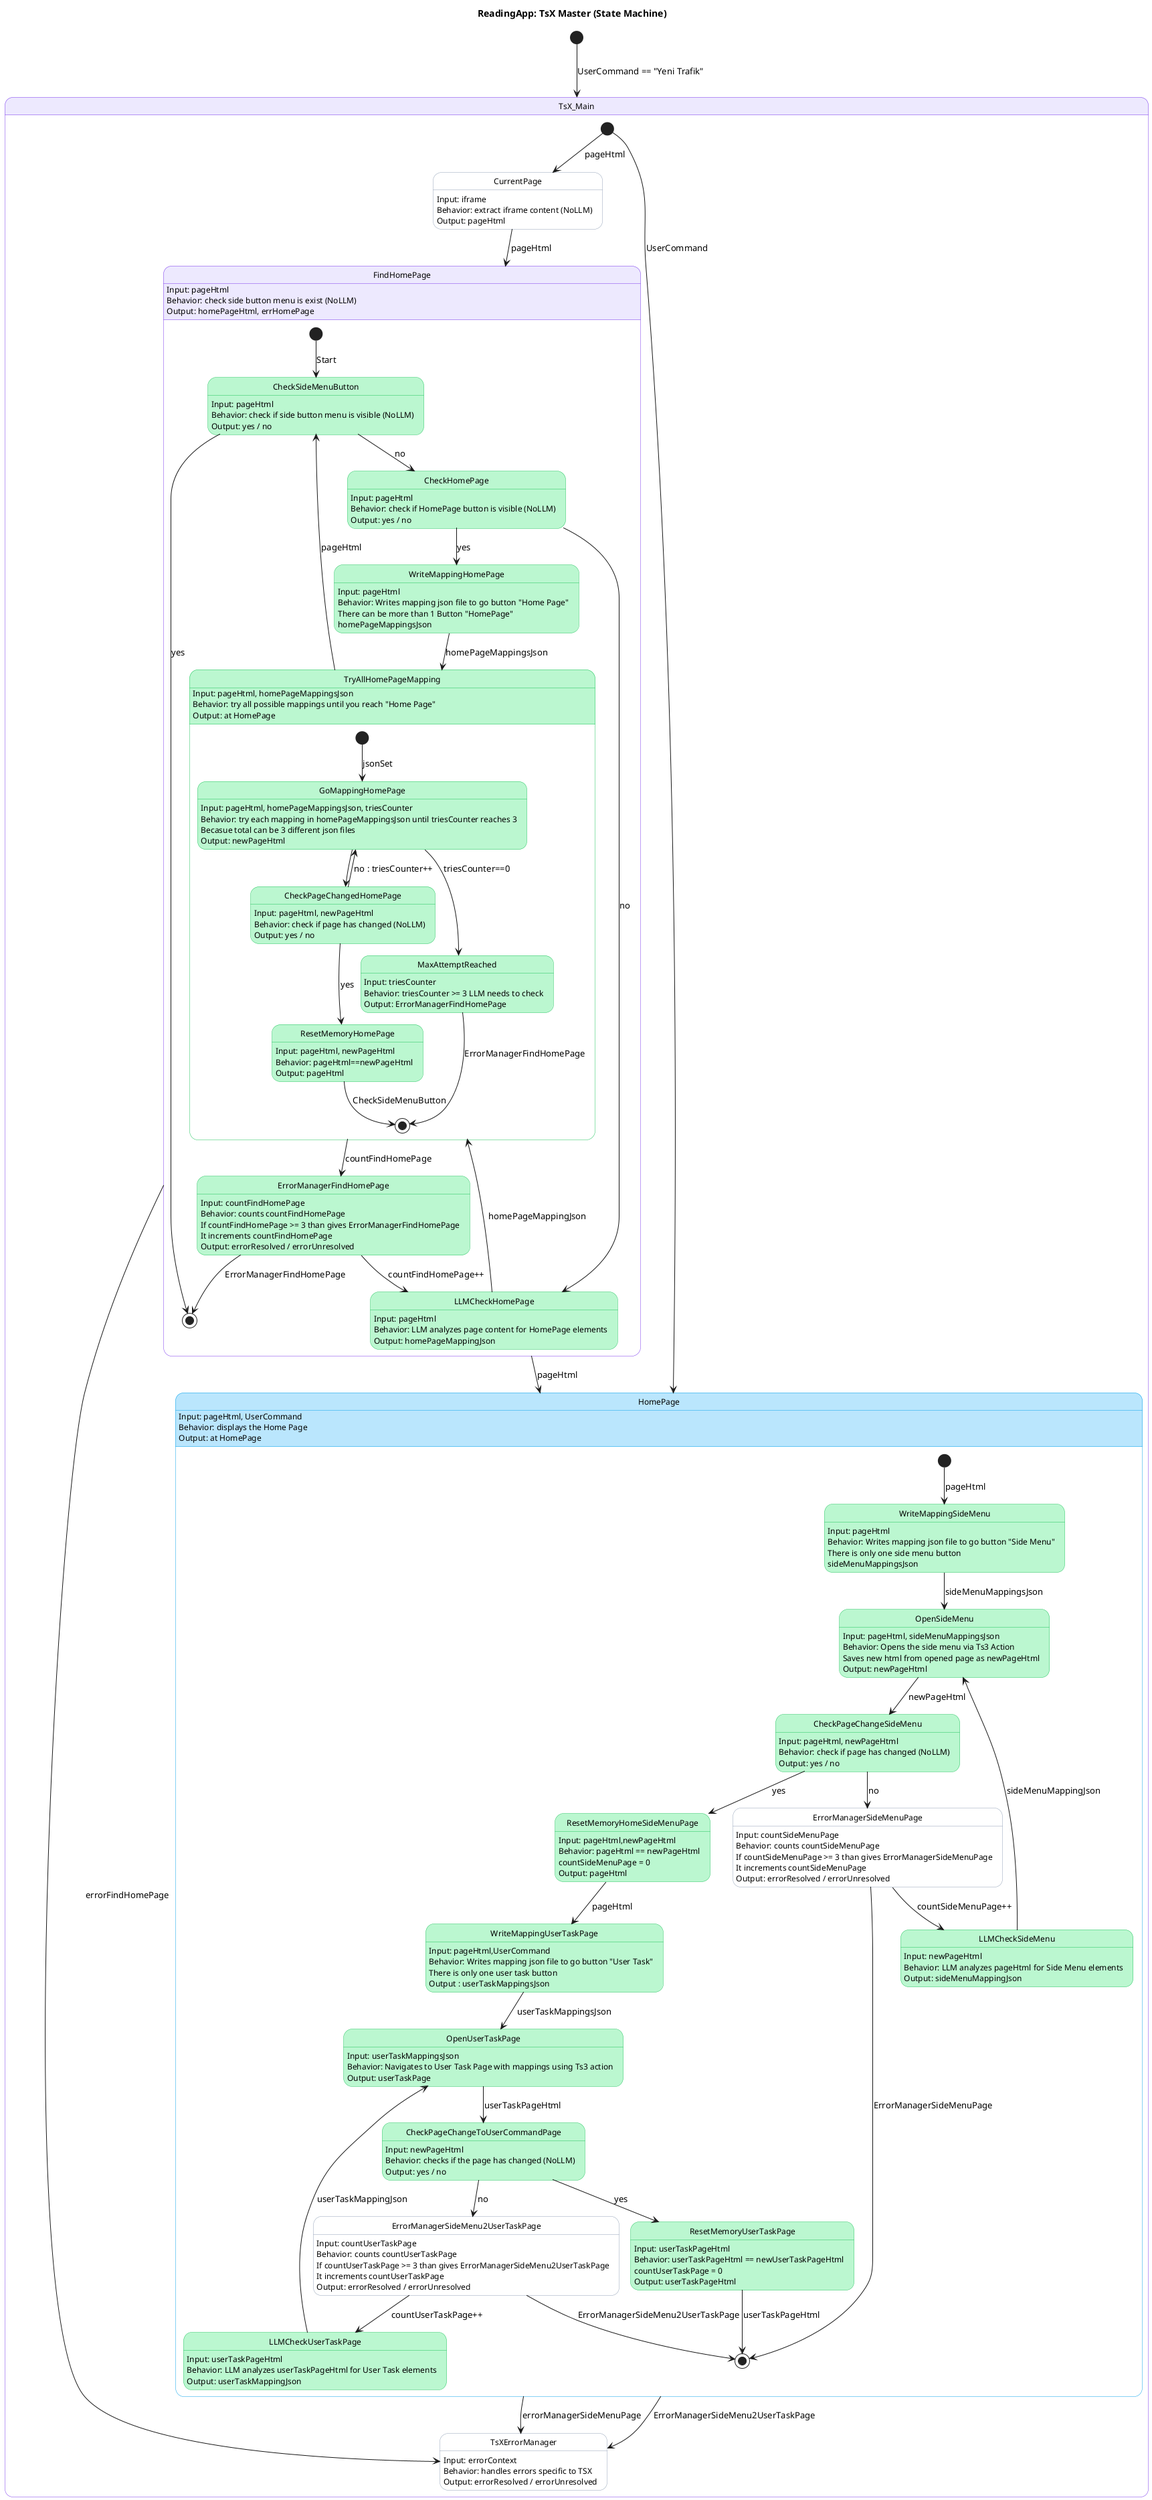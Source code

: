 @startuml
title ReadingApp: TsX Master (State Machine)

skinparam defaultFontName "Segoe UI"
skinparam state {
  BackgroundColor White
  BorderColor #94a3b8
  FontSize 12
}

skinparam state {
  BackgroundColor<<capture>> #dbeafe
  BorderColor<<capture>> #2563eb
  BackgroundColor<<analyze>> #ccfbf1
  BorderColor<<analyze>> #14b8a6
  BackgroundColor<<write>> #dcfce7
  BorderColor<<write>> #16a34a
  BackgroundColor<<navigate>> #ede9fe
  BorderColor<<navigate>> #7c3aed
  BackgroundColor<<classify>> #ccfbf1
  BorderColor<<classify>> #14b8a6
  BackgroundColor<<map>> #dcfce7
  BorderColor<<map>> #16a34a
  BackgroundColor<<fill>> #ede9fe
  BorderColor<<fill>> #7c3aed
  BackgroundColor<<diff>> #f1f5f9
  BorderColor<<diff>> #64748b
  BackgroundColor<<detect>> #fee2e2
  BorderColor<<detect>> #ef4444
  BackgroundColor<<function>> #bbf7d0
  BorderColor<<function>> #22c55e
  BackgroundColor<<view>> #bae6fd
  BorderColor<<view>> #0ea5e9
}


[*]--> TsX_Main : UserCommand == "Yeni Trafik"

state TsX_Main <<navigate>> {

  [*] --> CurrentPage : pageHtml
  [*] --> HomePage : UserCommand

  state CurrentPage <<input>> {
    CurrentPage : Input: iframe 
    CurrentPage : Behavior: extract iframe content (NoLLM)
    CurrentPage : Output: pageHtml
  }

  CurrentPage --> FindHomePage : pageHtml

  state FindHomePage <<navigate>> {
    

    

    FindHomePage : Input: pageHtml
    FindHomePage : Behavior: check side button menu is exist (NoLLM)
    FindHomePage : Output: homePageHtml, errHomePage 
      
    


    [*] --> CheckSideMenuButton : Start

    state CheckSideMenuButton <<function>> {
      CheckSideMenuButton : Input: pageHtml
      CheckSideMenuButton : Behavior: check if side button menu is visible (NoLLM)
      CheckSideMenuButton : Output: yes / no
    }

    CheckSideMenuButton --> [*] : yes
    CheckSideMenuButton --> CheckHomePage : no

    state CheckHomePage <<function>> {
      CheckHomePage : Input: pageHtml
      CheckHomePage : Behavior: check if HomePage button is visible (NoLLM)
      CheckHomePage : Output: yes / no
    }

    CheckHomePage --> WriteMappingHomePage : yes 
    CheckHomePage --> LLMCheckHomePage : no 

    state WriteMappingHomePage <<function>> {
      WriteMappingHomePage : Input: pageHtml
      WriteMappingHomePage : Behavior: Writes mapping json file to go button "Home Page"
      WriteMappingHomePage : There can be more than 1 Button "HomePage"
      WriteMappingHomePage : homePageMappingsJson
    }

    WriteMappingHomePage --> TryAllHomePageMapping : homePageMappingsJson

    state TryAllHomePageMapping <<function>> {
      TryAllHomePageMapping : Input: pageHtml, homePageMappingsJson
      TryAllHomePageMapping : Behavior: try all possible mappings until you reach "Home Page"
      TryAllHomePageMapping : Output: at HomePage

      [*] --> GoMappingHomePage : jsonSet

      state GoMappingHomePage <<function>> {
        GoMappingHomePage : Input: pageHtml, homePageMappingsJson, triesCounter
        GoMappingHomePage : Behavior: try each mapping in homePageMappingsJson until triesCounter reaches 3
        GoMappingHomePage : Becasue total can be 3 different json files
        GoMappingHomePage : Output: newPageHtml
      }

      GoMappingHomePage --> CheckPageChangedHomePage 

      state CheckPageChangedHomePage <<function>> {
        CheckPageChangedHomePage : Input: pageHtml, newPageHtml
        CheckPageChangedHomePage : Behavior: check if page has changed (NoLLM)
        CheckPageChangedHomePage : Output: yes / no
      }

      CheckPageChangedHomePage --> ResetMemoryHomePage : yes
      CheckPageChangedHomePage --> GoMappingHomePage : no : triesCounter++


      state ResetMemoryHomePage <<function>> {
        ResetMemoryHomePage : Input: pageHtml, newPageHtml
        ResetMemoryHomePage : Behavior: pageHtml==newPageHtml
        ResetMemoryHomePage : Output: pageHtml
      }

      GoMappingHomePage --> MaxAttemptReached : triesCounter==0
      state MaxAttemptReached <<function>> {
        MaxAttemptReached : Input: triesCounter
        MaxAttemptReached : Behavior: triesCounter >= 3 LLM needs to check
        MaxAttemptReached : Output: ErrorManagerFindHomePage
      }

      MaxAttemptReached --> [*] : ErrorManagerFindHomePage
      ResetMemoryHomePage --> [*] : CheckSideMenuButton
    }

    TryAllHomePageMapping --> ErrorManagerFindHomePage : countFindHomePage
    TryAllHomePageMapping --> CheckSideMenuButton :pageHtml

    state ErrorManagerFindHomePage <<function>> {
      ErrorManagerFindHomePage : Input: countFindHomePage
      ErrorManagerFindHomePage : Behavior: counts countFindHomePage
      ErrorManagerFindHomePage : If countFindHomePage >= 3 than gives ErrorManagerFindHomePage
      ErrorManagerFindHomePage : It increments countFindHomePage
      ErrorManagerFindHomePage : Output: errorResolved / errorUnresolved
    }

    ErrorManagerFindHomePage --> LLMCheckHomePage : countFindHomePage++
    ErrorManagerFindHomePage --> [*] : ErrorManagerFindHomePage

    state LLMCheckHomePage <<function>> {
      LLMCheckHomePage : Input: pageHtml
      LLMCheckHomePage : Behavior: LLM analyzes page content for HomePage elements
      LLMCheckHomePage : Output: homePageMappingJson
    }

    LLMCheckHomePage -->TryAllHomePageMapping : homePageMappingJson
  }

  FindHomePage --> HomePage : pageHtml
  FindHomePage --> TsXErrorManager : errorFindHomePage

  state HomePage <<view>> {
    HomePage : Input: pageHtml, UserCommand
    HomePage : Behavior: displays the Home Page
    HomePage : Output: at HomePage

    [*] --> WriteMappingSideMenu :pageHtml

    state WriteMappingSideMenu <<function>> {
      WriteMappingSideMenu : Input: pageHtml
      WriteMappingSideMenu : Behavior: Writes mapping json file to go button "Side Menu"
      WriteMappingSideMenu : There is only one side menu button
      WriteMappingSideMenu : sideMenuMappingsJson
    }

    WriteMappingSideMenu --> OpenSideMenu : sideMenuMappingsJson
    state OpenSideMenu <<function>> {
      OpenSideMenu : Input: pageHtml, sideMenuMappingsJson
      OpenSideMenu : Behavior: Opens the side menu via Ts3 Action
      OpenSideMenu : Saves new html from opened page as newPageHtml
      OpenSideMenu : Output: newPageHtml
    }

    OpenSideMenu --> CheckPageChangeSideMenu : newPageHtml

    state CheckPageChangeSideMenu <<function>> {
      CheckPageChangeSideMenu : Input: pageHtml, newPageHtml
      CheckPageChangeSideMenu : Behavior: check if page has changed (NoLLM)
      CheckPageChangeSideMenu : Output: yes / no
    }

    CheckPageChangeSideMenu --> ErrorManagerSideMenuPage : no
    CheckPageChangeSideMenu --> ResetMemoryHomeSideMenuPage : yes

    ErrorManagerSideMenuPage --> LLMCheckSideMenu : countSideMenuPage++
    ErrorManagerSideMenuPage --> [*] : ErrorManagerSideMenuPage

    state LLMCheckSideMenu <<function>> {
      LLMCheckSideMenu : Input: newPageHtml
      LLMCheckSideMenu : Behavior: LLM analyzes pageHtml for Side Menu elements
      LLMCheckSideMenu : Output: sideMenuMappingJson
    }

    LLMCheckSideMenu --> OpenSideMenu : sideMenuMappingJson
    state ErrorManagerSideMenuPage <<error>> {
      ErrorManagerSideMenuPage : Input: countSideMenuPage
      ErrorManagerSideMenuPage : Behavior: counts countSideMenuPage
      ErrorManagerSideMenuPage : If countSideMenuPage >= 3 than gives ErrorManagerSideMenuPage
      ErrorManagerSideMenuPage : It increments countSideMenuPage
      ErrorManagerSideMenuPage : Output: errorResolved / errorUnresolved
    }

    state ResetMemoryHomeSideMenuPage <<function>> {
      ResetMemoryHomeSideMenuPage : Input: pageHtml,newPageHtml
      ResetMemoryHomeSideMenuPage : Behavior: pageHtml == newPageHtml
      ResetMemoryHomeSideMenuPage : countSideMenuPage = 0
      ResetMemoryHomeSideMenuPage : Output: pageHtml
    }

    ResetMemoryHomeSideMenuPage --> WriteMappingUserTaskPage : pageHtml

    state WriteMappingUserTaskPage <<function>> {
      WriteMappingUserTaskPage : Input: pageHtml,UserCommand
      WriteMappingUserTaskPage : Behavior: Writes mapping json file to go button "User Task"
      WriteMappingUserTaskPage : There is only one user task button
      WriteMappingUserTaskPage : Output : userTaskMappingsJson
    }

    WriteMappingUserTaskPage --> OpenUserTaskPage : userTaskMappingsJson
    
    state OpenUserTaskPage <<function>> {
      OpenUserTaskPage : Input: userTaskMappingsJson
      OpenUserTaskPage : Behavior: Navigates to User Task Page with mappings using Ts3 action
      OpenUserTaskPage : Output: userTaskPage
    }

    OpenUserTaskPage --> CheckPageChangeToUserCommandPage : userTaskPageHtml

    state CheckPageChangeToUserCommandPage <<function>> {
      CheckPageChangeToUserCommandPage : Input: newPageHtml
      CheckPageChangeToUserCommandPage : Behavior: checks if the page has changed (NoLLM)
      CheckPageChangeToUserCommandPage : Output: yes / no
    }

    CheckPageChangeToUserCommandPage --> ErrorManagerSideMenu2UserTaskPage : no
    CheckPageChangeToUserCommandPage --> ResetMemoryUserTaskPage : yes

    state ErrorManagerSideMenu2UserTaskPage <<error>> {
      ErrorManagerSideMenu2UserTaskPage : Input: countUserTaskPage
      ErrorManagerSideMenu2UserTaskPage : Behavior: counts countUserTaskPage
      ErrorManagerSideMenu2UserTaskPage : If countUserTaskPage >= 3 than gives ErrorManagerSideMenu2UserTaskPage
      ErrorManagerSideMenu2UserTaskPage : It increments countUserTaskPage
      ErrorManagerSideMenu2UserTaskPage : Output: errorResolved / errorUnresolved
    }

    ErrorManagerSideMenu2UserTaskPage --> [*] : ErrorManagerSideMenu2UserTaskPage
    ErrorManagerSideMenu2UserTaskPage --> LLMCheckUserTaskPage : countUserTaskPage++
    
    state LLMCheckUserTaskPage <<function>> {
      LLMCheckUserTaskPage : Input: userTaskPageHtml
      LLMCheckUserTaskPage : Behavior: LLM analyzes userTaskPageHtml for User Task elements
      LLMCheckUserTaskPage : Output: userTaskMappingJson
    }

    LLMCheckUserTaskPage --> OpenUserTaskPage : userTaskMappingJson


    state ResetMemoryUserTaskPage <<function>> {
    ResetMemoryUserTaskPage : Input: userTaskPageHtml
    ResetMemoryUserTaskPage : Behavior: userTaskPageHtml == newUserTaskPageHtml
    ResetMemoryUserTaskPage : countUserTaskPage = 0
    ResetMemoryUserTaskPage : Output: userTaskPageHtml
    }
    ResetMemoryUserTaskPage --> [*] : userTaskPageHtml

  }

  HomePage --> TsXErrorManager : ErrorManagerSideMenu2UserTaskPage
  HomePage --> TsXErrorManager : errorManagerSideMenuPage

  state TsXErrorManager <<error>> {
      TsXErrorManager : Input: errorContext
      TsXErrorManager : Behavior: handles errors specific to TSX
      TsXErrorManager : Output: errorResolved / errorUnresolved
  }

  

  

}




@enduml
